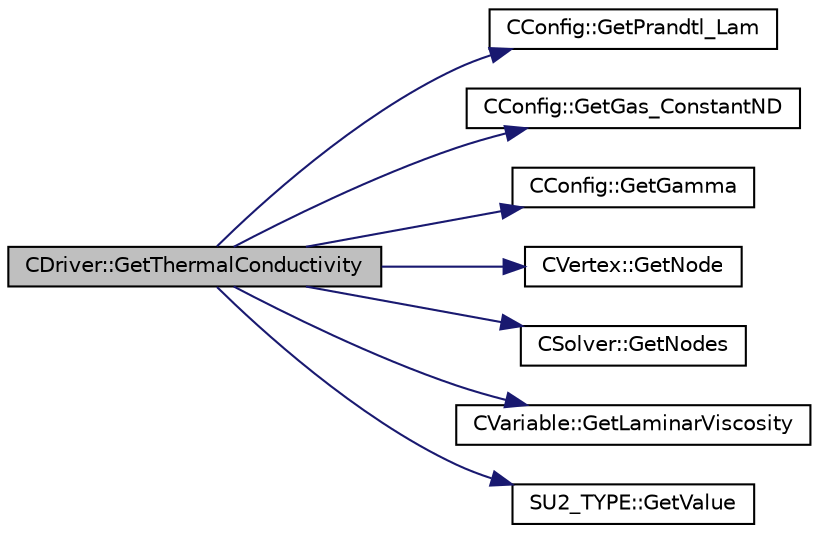 digraph "CDriver::GetThermalConductivity"
{
  edge [fontname="Helvetica",fontsize="10",labelfontname="Helvetica",labelfontsize="10"];
  node [fontname="Helvetica",fontsize="10",shape=record];
  rankdir="LR";
  Node1500 [label="CDriver::GetThermalConductivity",height=0.2,width=0.4,color="black", fillcolor="grey75", style="filled", fontcolor="black"];
  Node1500 -> Node1501 [color="midnightblue",fontsize="10",style="solid",fontname="Helvetica"];
  Node1501 [label="CConfig::GetPrandtl_Lam",height=0.2,width=0.4,color="black", fillcolor="white", style="filled",URL="$class_c_config.html#a619cb1400d6c944e83ad0ffe82deb021",tooltip="Get the value of the laminar Prandtl number. "];
  Node1500 -> Node1502 [color="midnightblue",fontsize="10",style="solid",fontname="Helvetica"];
  Node1502 [label="CConfig::GetGas_ConstantND",height=0.2,width=0.4,color="black", fillcolor="white", style="filled",URL="$class_c_config.html#a6d835a954bb5e99c5a3de6db5ed24ff3",tooltip="Get the value of specific gas constant. "];
  Node1500 -> Node1503 [color="midnightblue",fontsize="10",style="solid",fontname="Helvetica"];
  Node1503 [label="CConfig::GetGamma",height=0.2,width=0.4,color="black", fillcolor="white", style="filled",URL="$class_c_config.html#a5f01bbbd9c331ecea38eebbe9cc9cd4e",tooltip="Get the value of the Gamma of fluid (ratio of specific heats). "];
  Node1500 -> Node1504 [color="midnightblue",fontsize="10",style="solid",fontname="Helvetica"];
  Node1504 [label="CVertex::GetNode",height=0.2,width=0.4,color="black", fillcolor="white", style="filled",URL="$class_c_vertex.html#a95c513bf927464157ed96b6c79779a1f",tooltip="Get the node of the vertex. "];
  Node1500 -> Node1505 [color="midnightblue",fontsize="10",style="solid",fontname="Helvetica"];
  Node1505 [label="CSolver::GetNodes",height=0.2,width=0.4,color="black", fillcolor="white", style="filled",URL="$class_c_solver.html#af3198e52a2ea377bb765647b5e697197",tooltip="Allow outside access to the nodes of the solver, containing conservatives, primitives, etc. "];
  Node1500 -> Node1506 [color="midnightblue",fontsize="10",style="solid",fontname="Helvetica"];
  Node1506 [label="CVariable::GetLaminarViscosity",height=0.2,width=0.4,color="black", fillcolor="white", style="filled",URL="$class_c_variable.html#a0acbe55ca86de2c0205ae921193e9e95",tooltip="A virtual member. "];
  Node1500 -> Node1507 [color="midnightblue",fontsize="10",style="solid",fontname="Helvetica"];
  Node1507 [label="SU2_TYPE::GetValue",height=0.2,width=0.4,color="black", fillcolor="white", style="filled",URL="$namespace_s_u2___t_y_p_e.html#a0ed43473f5a450ce028d088427bf10cb",tooltip="Get the (primitive) value of the datatype (needs to be implemented for each new type). "];
}
